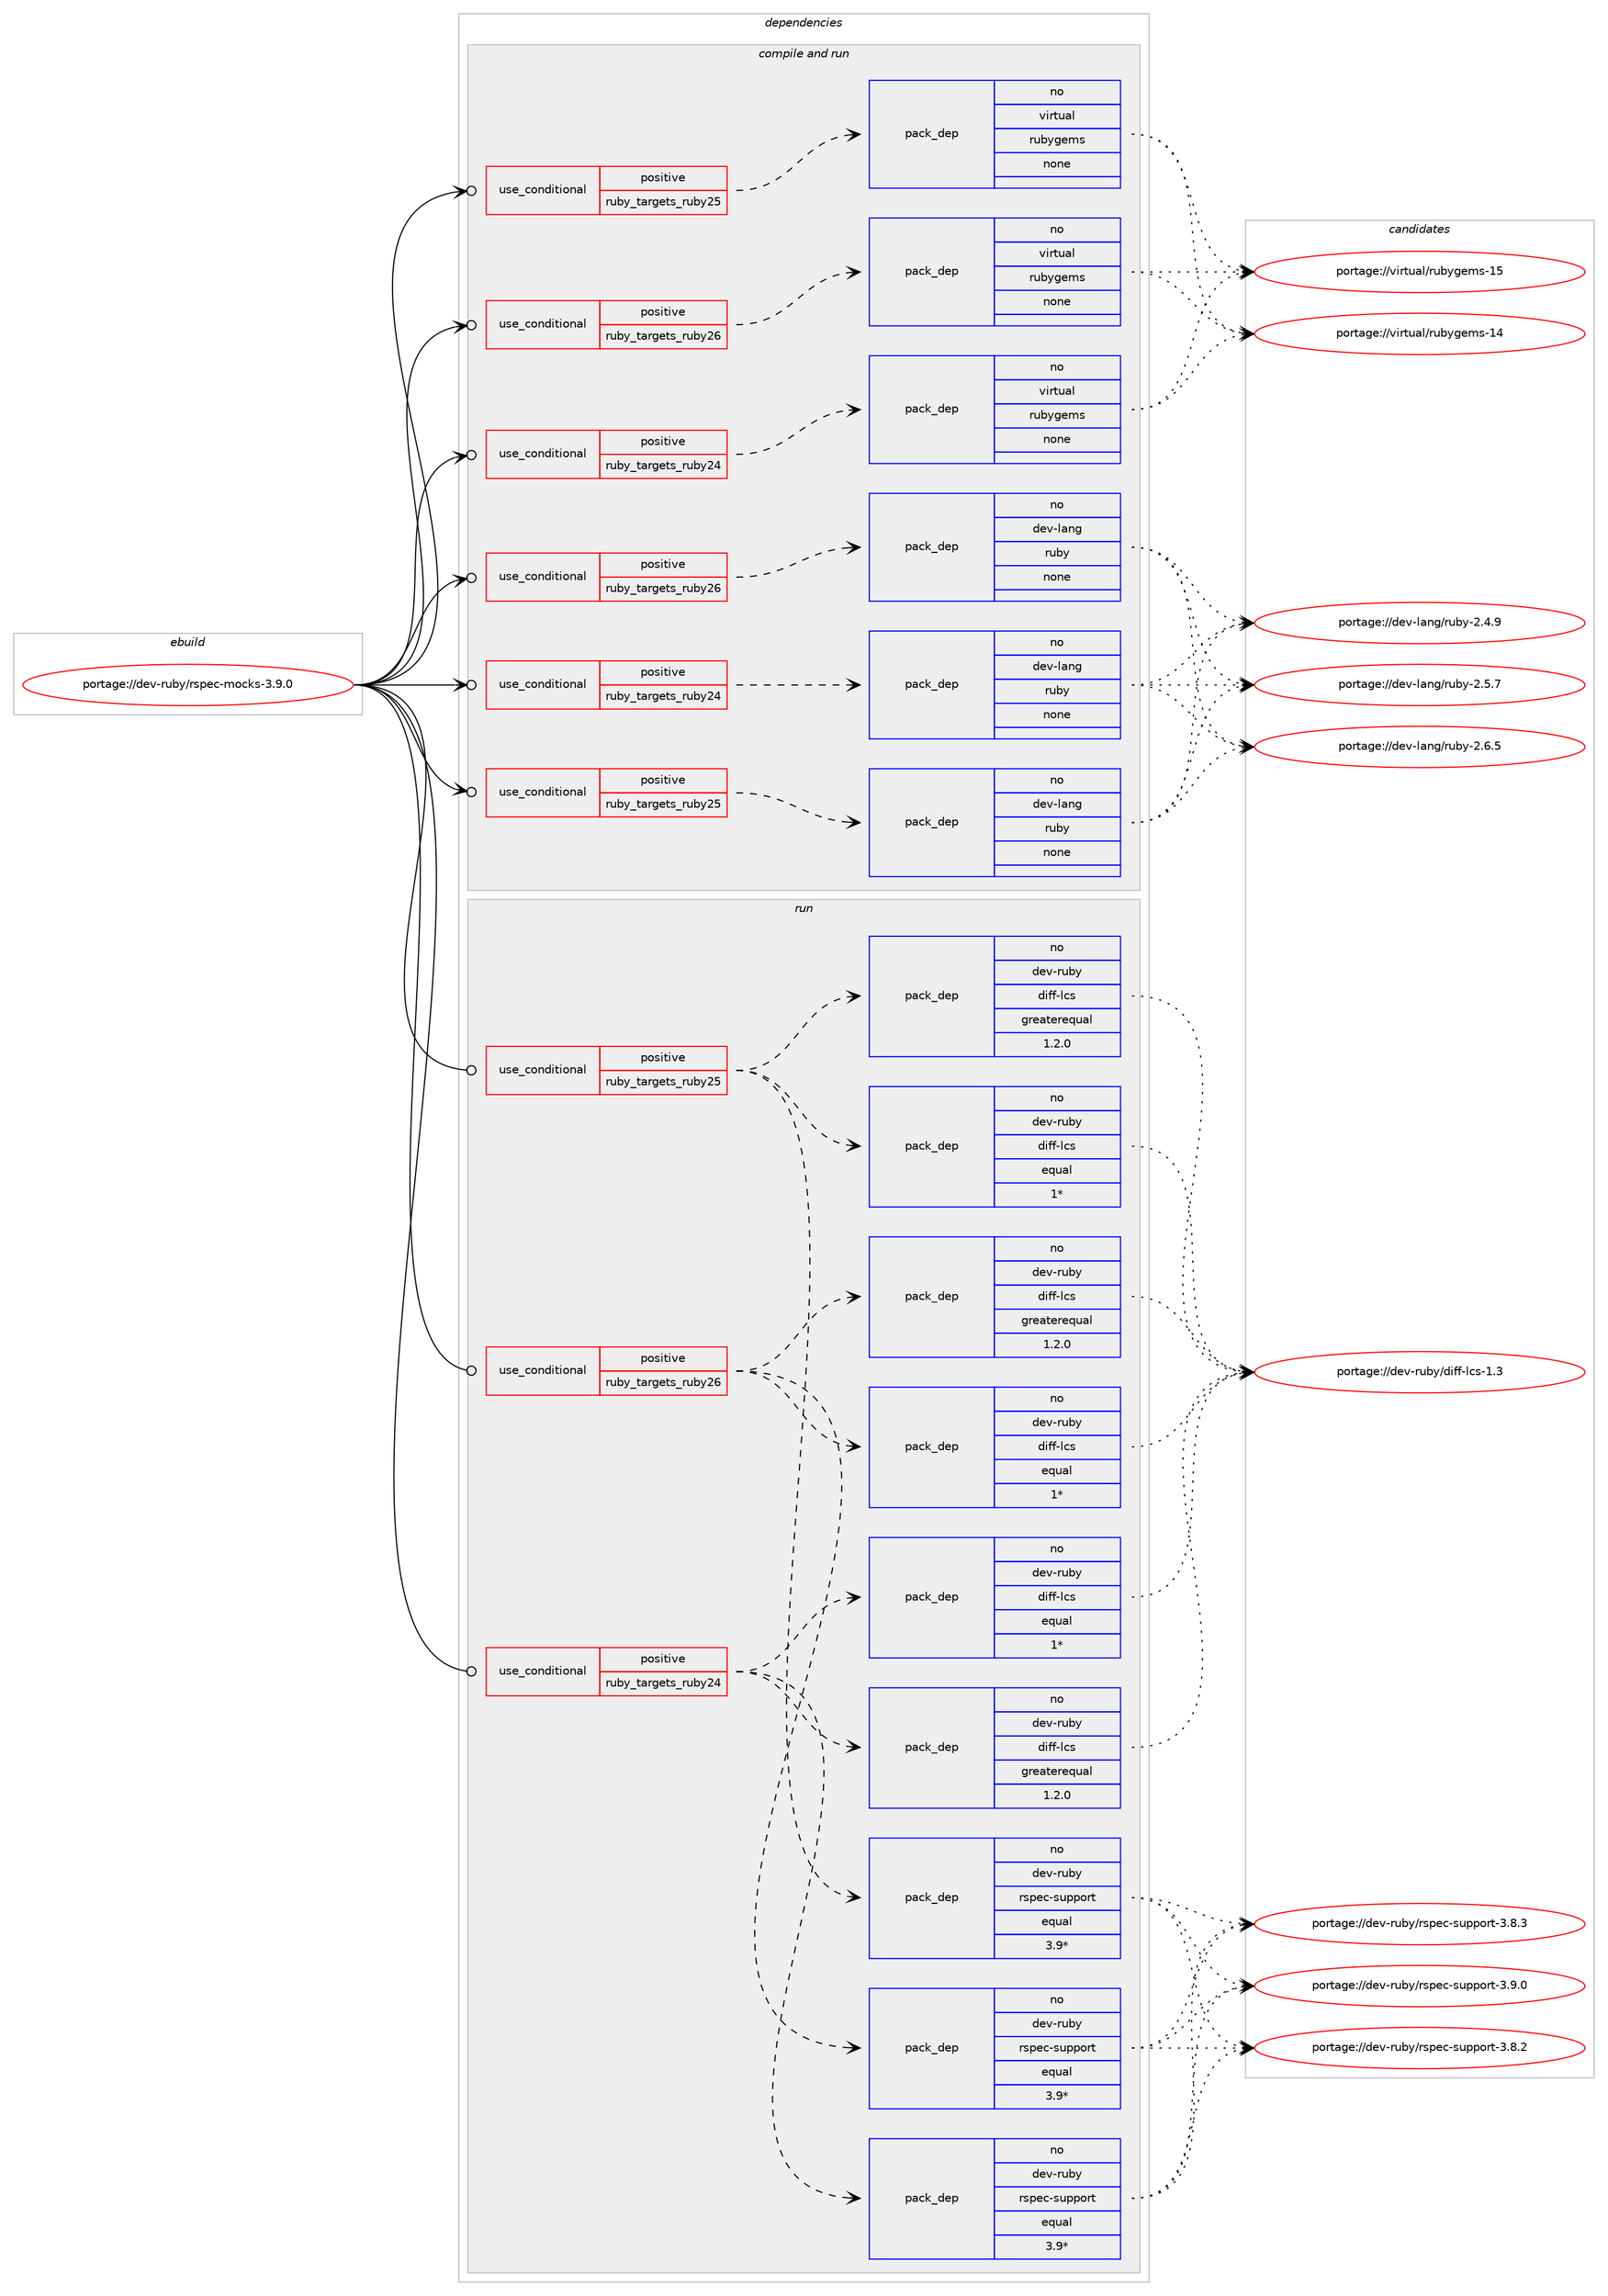 digraph prolog {

# *************
# Graph options
# *************

newrank=true;
concentrate=true;
compound=true;
graph [rankdir=LR,fontname=Helvetica,fontsize=10,ranksep=1.5];#, ranksep=2.5, nodesep=0.2];
edge  [arrowhead=vee];
node  [fontname=Helvetica,fontsize=10];

# **********
# The ebuild
# **********

subgraph cluster_leftcol {
color=gray;
rank=same;
label=<<i>ebuild</i>>;
id [label="portage://dev-ruby/rspec-mocks-3.9.0", color=red, width=4, href="../dev-ruby/rspec-mocks-3.9.0.svg"];
}

# ****************
# The dependencies
# ****************

subgraph cluster_midcol {
color=gray;
label=<<i>dependencies</i>>;
subgraph cluster_compile {
fillcolor="#eeeeee";
style=filled;
label=<<i>compile</i>>;
}
subgraph cluster_compileandrun {
fillcolor="#eeeeee";
style=filled;
label=<<i>compile and run</i>>;
subgraph cond62874 {
dependency242012 [label=<<TABLE BORDER="0" CELLBORDER="1" CELLSPACING="0" CELLPADDING="4"><TR><TD ROWSPAN="3" CELLPADDING="10">use_conditional</TD></TR><TR><TD>positive</TD></TR><TR><TD>ruby_targets_ruby24</TD></TR></TABLE>>, shape=none, color=red];
subgraph pack175583 {
dependency242013 [label=<<TABLE BORDER="0" CELLBORDER="1" CELLSPACING="0" CELLPADDING="4" WIDTH="220"><TR><TD ROWSPAN="6" CELLPADDING="30">pack_dep</TD></TR><TR><TD WIDTH="110">no</TD></TR><TR><TD>dev-lang</TD></TR><TR><TD>ruby</TD></TR><TR><TD>none</TD></TR><TR><TD></TD></TR></TABLE>>, shape=none, color=blue];
}
dependency242012:e -> dependency242013:w [weight=20,style="dashed",arrowhead="vee"];
}
id:e -> dependency242012:w [weight=20,style="solid",arrowhead="odotvee"];
subgraph cond62875 {
dependency242014 [label=<<TABLE BORDER="0" CELLBORDER="1" CELLSPACING="0" CELLPADDING="4"><TR><TD ROWSPAN="3" CELLPADDING="10">use_conditional</TD></TR><TR><TD>positive</TD></TR><TR><TD>ruby_targets_ruby24</TD></TR></TABLE>>, shape=none, color=red];
subgraph pack175584 {
dependency242015 [label=<<TABLE BORDER="0" CELLBORDER="1" CELLSPACING="0" CELLPADDING="4" WIDTH="220"><TR><TD ROWSPAN="6" CELLPADDING="30">pack_dep</TD></TR><TR><TD WIDTH="110">no</TD></TR><TR><TD>virtual</TD></TR><TR><TD>rubygems</TD></TR><TR><TD>none</TD></TR><TR><TD></TD></TR></TABLE>>, shape=none, color=blue];
}
dependency242014:e -> dependency242015:w [weight=20,style="dashed",arrowhead="vee"];
}
id:e -> dependency242014:w [weight=20,style="solid",arrowhead="odotvee"];
subgraph cond62876 {
dependency242016 [label=<<TABLE BORDER="0" CELLBORDER="1" CELLSPACING="0" CELLPADDING="4"><TR><TD ROWSPAN="3" CELLPADDING="10">use_conditional</TD></TR><TR><TD>positive</TD></TR><TR><TD>ruby_targets_ruby25</TD></TR></TABLE>>, shape=none, color=red];
subgraph pack175585 {
dependency242017 [label=<<TABLE BORDER="0" CELLBORDER="1" CELLSPACING="0" CELLPADDING="4" WIDTH="220"><TR><TD ROWSPAN="6" CELLPADDING="30">pack_dep</TD></TR><TR><TD WIDTH="110">no</TD></TR><TR><TD>dev-lang</TD></TR><TR><TD>ruby</TD></TR><TR><TD>none</TD></TR><TR><TD></TD></TR></TABLE>>, shape=none, color=blue];
}
dependency242016:e -> dependency242017:w [weight=20,style="dashed",arrowhead="vee"];
}
id:e -> dependency242016:w [weight=20,style="solid",arrowhead="odotvee"];
subgraph cond62877 {
dependency242018 [label=<<TABLE BORDER="0" CELLBORDER="1" CELLSPACING="0" CELLPADDING="4"><TR><TD ROWSPAN="3" CELLPADDING="10">use_conditional</TD></TR><TR><TD>positive</TD></TR><TR><TD>ruby_targets_ruby25</TD></TR></TABLE>>, shape=none, color=red];
subgraph pack175586 {
dependency242019 [label=<<TABLE BORDER="0" CELLBORDER="1" CELLSPACING="0" CELLPADDING="4" WIDTH="220"><TR><TD ROWSPAN="6" CELLPADDING="30">pack_dep</TD></TR><TR><TD WIDTH="110">no</TD></TR><TR><TD>virtual</TD></TR><TR><TD>rubygems</TD></TR><TR><TD>none</TD></TR><TR><TD></TD></TR></TABLE>>, shape=none, color=blue];
}
dependency242018:e -> dependency242019:w [weight=20,style="dashed",arrowhead="vee"];
}
id:e -> dependency242018:w [weight=20,style="solid",arrowhead="odotvee"];
subgraph cond62878 {
dependency242020 [label=<<TABLE BORDER="0" CELLBORDER="1" CELLSPACING="0" CELLPADDING="4"><TR><TD ROWSPAN="3" CELLPADDING="10">use_conditional</TD></TR><TR><TD>positive</TD></TR><TR><TD>ruby_targets_ruby26</TD></TR></TABLE>>, shape=none, color=red];
subgraph pack175587 {
dependency242021 [label=<<TABLE BORDER="0" CELLBORDER="1" CELLSPACING="0" CELLPADDING="4" WIDTH="220"><TR><TD ROWSPAN="6" CELLPADDING="30">pack_dep</TD></TR><TR><TD WIDTH="110">no</TD></TR><TR><TD>dev-lang</TD></TR><TR><TD>ruby</TD></TR><TR><TD>none</TD></TR><TR><TD></TD></TR></TABLE>>, shape=none, color=blue];
}
dependency242020:e -> dependency242021:w [weight=20,style="dashed",arrowhead="vee"];
}
id:e -> dependency242020:w [weight=20,style="solid",arrowhead="odotvee"];
subgraph cond62879 {
dependency242022 [label=<<TABLE BORDER="0" CELLBORDER="1" CELLSPACING="0" CELLPADDING="4"><TR><TD ROWSPAN="3" CELLPADDING="10">use_conditional</TD></TR><TR><TD>positive</TD></TR><TR><TD>ruby_targets_ruby26</TD></TR></TABLE>>, shape=none, color=red];
subgraph pack175588 {
dependency242023 [label=<<TABLE BORDER="0" CELLBORDER="1" CELLSPACING="0" CELLPADDING="4" WIDTH="220"><TR><TD ROWSPAN="6" CELLPADDING="30">pack_dep</TD></TR><TR><TD WIDTH="110">no</TD></TR><TR><TD>virtual</TD></TR><TR><TD>rubygems</TD></TR><TR><TD>none</TD></TR><TR><TD></TD></TR></TABLE>>, shape=none, color=blue];
}
dependency242022:e -> dependency242023:w [weight=20,style="dashed",arrowhead="vee"];
}
id:e -> dependency242022:w [weight=20,style="solid",arrowhead="odotvee"];
}
subgraph cluster_run {
fillcolor="#eeeeee";
style=filled;
label=<<i>run</i>>;
subgraph cond62880 {
dependency242024 [label=<<TABLE BORDER="0" CELLBORDER="1" CELLSPACING="0" CELLPADDING="4"><TR><TD ROWSPAN="3" CELLPADDING="10">use_conditional</TD></TR><TR><TD>positive</TD></TR><TR><TD>ruby_targets_ruby24</TD></TR></TABLE>>, shape=none, color=red];
subgraph pack175589 {
dependency242025 [label=<<TABLE BORDER="0" CELLBORDER="1" CELLSPACING="0" CELLPADDING="4" WIDTH="220"><TR><TD ROWSPAN="6" CELLPADDING="30">pack_dep</TD></TR><TR><TD WIDTH="110">no</TD></TR><TR><TD>dev-ruby</TD></TR><TR><TD>rspec-support</TD></TR><TR><TD>equal</TD></TR><TR><TD>3.9*</TD></TR></TABLE>>, shape=none, color=blue];
}
dependency242024:e -> dependency242025:w [weight=20,style="dashed",arrowhead="vee"];
subgraph pack175590 {
dependency242026 [label=<<TABLE BORDER="0" CELLBORDER="1" CELLSPACING="0" CELLPADDING="4" WIDTH="220"><TR><TD ROWSPAN="6" CELLPADDING="30">pack_dep</TD></TR><TR><TD WIDTH="110">no</TD></TR><TR><TD>dev-ruby</TD></TR><TR><TD>diff-lcs</TD></TR><TR><TD>greaterequal</TD></TR><TR><TD>1.2.0</TD></TR></TABLE>>, shape=none, color=blue];
}
dependency242024:e -> dependency242026:w [weight=20,style="dashed",arrowhead="vee"];
subgraph pack175591 {
dependency242027 [label=<<TABLE BORDER="0" CELLBORDER="1" CELLSPACING="0" CELLPADDING="4" WIDTH="220"><TR><TD ROWSPAN="6" CELLPADDING="30">pack_dep</TD></TR><TR><TD WIDTH="110">no</TD></TR><TR><TD>dev-ruby</TD></TR><TR><TD>diff-lcs</TD></TR><TR><TD>equal</TD></TR><TR><TD>1*</TD></TR></TABLE>>, shape=none, color=blue];
}
dependency242024:e -> dependency242027:w [weight=20,style="dashed",arrowhead="vee"];
}
id:e -> dependency242024:w [weight=20,style="solid",arrowhead="odot"];
subgraph cond62881 {
dependency242028 [label=<<TABLE BORDER="0" CELLBORDER="1" CELLSPACING="0" CELLPADDING="4"><TR><TD ROWSPAN="3" CELLPADDING="10">use_conditional</TD></TR><TR><TD>positive</TD></TR><TR><TD>ruby_targets_ruby25</TD></TR></TABLE>>, shape=none, color=red];
subgraph pack175592 {
dependency242029 [label=<<TABLE BORDER="0" CELLBORDER="1" CELLSPACING="0" CELLPADDING="4" WIDTH="220"><TR><TD ROWSPAN="6" CELLPADDING="30">pack_dep</TD></TR><TR><TD WIDTH="110">no</TD></TR><TR><TD>dev-ruby</TD></TR><TR><TD>rspec-support</TD></TR><TR><TD>equal</TD></TR><TR><TD>3.9*</TD></TR></TABLE>>, shape=none, color=blue];
}
dependency242028:e -> dependency242029:w [weight=20,style="dashed",arrowhead="vee"];
subgraph pack175593 {
dependency242030 [label=<<TABLE BORDER="0" CELLBORDER="1" CELLSPACING="0" CELLPADDING="4" WIDTH="220"><TR><TD ROWSPAN="6" CELLPADDING="30">pack_dep</TD></TR><TR><TD WIDTH="110">no</TD></TR><TR><TD>dev-ruby</TD></TR><TR><TD>diff-lcs</TD></TR><TR><TD>greaterequal</TD></TR><TR><TD>1.2.0</TD></TR></TABLE>>, shape=none, color=blue];
}
dependency242028:e -> dependency242030:w [weight=20,style="dashed",arrowhead="vee"];
subgraph pack175594 {
dependency242031 [label=<<TABLE BORDER="0" CELLBORDER="1" CELLSPACING="0" CELLPADDING="4" WIDTH="220"><TR><TD ROWSPAN="6" CELLPADDING="30">pack_dep</TD></TR><TR><TD WIDTH="110">no</TD></TR><TR><TD>dev-ruby</TD></TR><TR><TD>diff-lcs</TD></TR><TR><TD>equal</TD></TR><TR><TD>1*</TD></TR></TABLE>>, shape=none, color=blue];
}
dependency242028:e -> dependency242031:w [weight=20,style="dashed",arrowhead="vee"];
}
id:e -> dependency242028:w [weight=20,style="solid",arrowhead="odot"];
subgraph cond62882 {
dependency242032 [label=<<TABLE BORDER="0" CELLBORDER="1" CELLSPACING="0" CELLPADDING="4"><TR><TD ROWSPAN="3" CELLPADDING="10">use_conditional</TD></TR><TR><TD>positive</TD></TR><TR><TD>ruby_targets_ruby26</TD></TR></TABLE>>, shape=none, color=red];
subgraph pack175595 {
dependency242033 [label=<<TABLE BORDER="0" CELLBORDER="1" CELLSPACING="0" CELLPADDING="4" WIDTH="220"><TR><TD ROWSPAN="6" CELLPADDING="30">pack_dep</TD></TR><TR><TD WIDTH="110">no</TD></TR><TR><TD>dev-ruby</TD></TR><TR><TD>rspec-support</TD></TR><TR><TD>equal</TD></TR><TR><TD>3.9*</TD></TR></TABLE>>, shape=none, color=blue];
}
dependency242032:e -> dependency242033:w [weight=20,style="dashed",arrowhead="vee"];
subgraph pack175596 {
dependency242034 [label=<<TABLE BORDER="0" CELLBORDER="1" CELLSPACING="0" CELLPADDING="4" WIDTH="220"><TR><TD ROWSPAN="6" CELLPADDING="30">pack_dep</TD></TR><TR><TD WIDTH="110">no</TD></TR><TR><TD>dev-ruby</TD></TR><TR><TD>diff-lcs</TD></TR><TR><TD>greaterequal</TD></TR><TR><TD>1.2.0</TD></TR></TABLE>>, shape=none, color=blue];
}
dependency242032:e -> dependency242034:w [weight=20,style="dashed",arrowhead="vee"];
subgraph pack175597 {
dependency242035 [label=<<TABLE BORDER="0" CELLBORDER="1" CELLSPACING="0" CELLPADDING="4" WIDTH="220"><TR><TD ROWSPAN="6" CELLPADDING="30">pack_dep</TD></TR><TR><TD WIDTH="110">no</TD></TR><TR><TD>dev-ruby</TD></TR><TR><TD>diff-lcs</TD></TR><TR><TD>equal</TD></TR><TR><TD>1*</TD></TR></TABLE>>, shape=none, color=blue];
}
dependency242032:e -> dependency242035:w [weight=20,style="dashed",arrowhead="vee"];
}
id:e -> dependency242032:w [weight=20,style="solid",arrowhead="odot"];
}
}

# **************
# The candidates
# **************

subgraph cluster_choices {
rank=same;
color=gray;
label=<<i>candidates</i>>;

subgraph choice175583 {
color=black;
nodesep=1;
choiceportage10010111845108971101034711411798121455046524657 [label="portage://dev-lang/ruby-2.4.9", color=red, width=4,href="../dev-lang/ruby-2.4.9.svg"];
choiceportage10010111845108971101034711411798121455046534655 [label="portage://dev-lang/ruby-2.5.7", color=red, width=4,href="../dev-lang/ruby-2.5.7.svg"];
choiceportage10010111845108971101034711411798121455046544653 [label="portage://dev-lang/ruby-2.6.5", color=red, width=4,href="../dev-lang/ruby-2.6.5.svg"];
dependency242013:e -> choiceportage10010111845108971101034711411798121455046524657:w [style=dotted,weight="100"];
dependency242013:e -> choiceportage10010111845108971101034711411798121455046534655:w [style=dotted,weight="100"];
dependency242013:e -> choiceportage10010111845108971101034711411798121455046544653:w [style=dotted,weight="100"];
}
subgraph choice175584 {
color=black;
nodesep=1;
choiceportage118105114116117971084711411798121103101109115454952 [label="portage://virtual/rubygems-14", color=red, width=4,href="../virtual/rubygems-14.svg"];
choiceportage118105114116117971084711411798121103101109115454953 [label="portage://virtual/rubygems-15", color=red, width=4,href="../virtual/rubygems-15.svg"];
dependency242015:e -> choiceportage118105114116117971084711411798121103101109115454952:w [style=dotted,weight="100"];
dependency242015:e -> choiceportage118105114116117971084711411798121103101109115454953:w [style=dotted,weight="100"];
}
subgraph choice175585 {
color=black;
nodesep=1;
choiceportage10010111845108971101034711411798121455046524657 [label="portage://dev-lang/ruby-2.4.9", color=red, width=4,href="../dev-lang/ruby-2.4.9.svg"];
choiceportage10010111845108971101034711411798121455046534655 [label="portage://dev-lang/ruby-2.5.7", color=red, width=4,href="../dev-lang/ruby-2.5.7.svg"];
choiceportage10010111845108971101034711411798121455046544653 [label="portage://dev-lang/ruby-2.6.5", color=red, width=4,href="../dev-lang/ruby-2.6.5.svg"];
dependency242017:e -> choiceportage10010111845108971101034711411798121455046524657:w [style=dotted,weight="100"];
dependency242017:e -> choiceportage10010111845108971101034711411798121455046534655:w [style=dotted,weight="100"];
dependency242017:e -> choiceportage10010111845108971101034711411798121455046544653:w [style=dotted,weight="100"];
}
subgraph choice175586 {
color=black;
nodesep=1;
choiceportage118105114116117971084711411798121103101109115454952 [label="portage://virtual/rubygems-14", color=red, width=4,href="../virtual/rubygems-14.svg"];
choiceportage118105114116117971084711411798121103101109115454953 [label="portage://virtual/rubygems-15", color=red, width=4,href="../virtual/rubygems-15.svg"];
dependency242019:e -> choiceportage118105114116117971084711411798121103101109115454952:w [style=dotted,weight="100"];
dependency242019:e -> choiceportage118105114116117971084711411798121103101109115454953:w [style=dotted,weight="100"];
}
subgraph choice175587 {
color=black;
nodesep=1;
choiceportage10010111845108971101034711411798121455046524657 [label="portage://dev-lang/ruby-2.4.9", color=red, width=4,href="../dev-lang/ruby-2.4.9.svg"];
choiceportage10010111845108971101034711411798121455046534655 [label="portage://dev-lang/ruby-2.5.7", color=red, width=4,href="../dev-lang/ruby-2.5.7.svg"];
choiceportage10010111845108971101034711411798121455046544653 [label="portage://dev-lang/ruby-2.6.5", color=red, width=4,href="../dev-lang/ruby-2.6.5.svg"];
dependency242021:e -> choiceportage10010111845108971101034711411798121455046524657:w [style=dotted,weight="100"];
dependency242021:e -> choiceportage10010111845108971101034711411798121455046534655:w [style=dotted,weight="100"];
dependency242021:e -> choiceportage10010111845108971101034711411798121455046544653:w [style=dotted,weight="100"];
}
subgraph choice175588 {
color=black;
nodesep=1;
choiceportage118105114116117971084711411798121103101109115454952 [label="portage://virtual/rubygems-14", color=red, width=4,href="../virtual/rubygems-14.svg"];
choiceportage118105114116117971084711411798121103101109115454953 [label="portage://virtual/rubygems-15", color=red, width=4,href="../virtual/rubygems-15.svg"];
dependency242023:e -> choiceportage118105114116117971084711411798121103101109115454952:w [style=dotted,weight="100"];
dependency242023:e -> choiceportage118105114116117971084711411798121103101109115454953:w [style=dotted,weight="100"];
}
subgraph choice175589 {
color=black;
nodesep=1;
choiceportage1001011184511411798121471141151121019945115117112112111114116455146564650 [label="portage://dev-ruby/rspec-support-3.8.2", color=red, width=4,href="../dev-ruby/rspec-support-3.8.2.svg"];
choiceportage1001011184511411798121471141151121019945115117112112111114116455146564651 [label="portage://dev-ruby/rspec-support-3.8.3", color=red, width=4,href="../dev-ruby/rspec-support-3.8.3.svg"];
choiceportage1001011184511411798121471141151121019945115117112112111114116455146574648 [label="portage://dev-ruby/rspec-support-3.9.0", color=red, width=4,href="../dev-ruby/rspec-support-3.9.0.svg"];
dependency242025:e -> choiceportage1001011184511411798121471141151121019945115117112112111114116455146564650:w [style=dotted,weight="100"];
dependency242025:e -> choiceportage1001011184511411798121471141151121019945115117112112111114116455146564651:w [style=dotted,weight="100"];
dependency242025:e -> choiceportage1001011184511411798121471141151121019945115117112112111114116455146574648:w [style=dotted,weight="100"];
}
subgraph choice175590 {
color=black;
nodesep=1;
choiceportage100101118451141179812147100105102102451089911545494651 [label="portage://dev-ruby/diff-lcs-1.3", color=red, width=4,href="../dev-ruby/diff-lcs-1.3.svg"];
dependency242026:e -> choiceportage100101118451141179812147100105102102451089911545494651:w [style=dotted,weight="100"];
}
subgraph choice175591 {
color=black;
nodesep=1;
choiceportage100101118451141179812147100105102102451089911545494651 [label="portage://dev-ruby/diff-lcs-1.3", color=red, width=4,href="../dev-ruby/diff-lcs-1.3.svg"];
dependency242027:e -> choiceportage100101118451141179812147100105102102451089911545494651:w [style=dotted,weight="100"];
}
subgraph choice175592 {
color=black;
nodesep=1;
choiceportage1001011184511411798121471141151121019945115117112112111114116455146564650 [label="portage://dev-ruby/rspec-support-3.8.2", color=red, width=4,href="../dev-ruby/rspec-support-3.8.2.svg"];
choiceportage1001011184511411798121471141151121019945115117112112111114116455146564651 [label="portage://dev-ruby/rspec-support-3.8.3", color=red, width=4,href="../dev-ruby/rspec-support-3.8.3.svg"];
choiceportage1001011184511411798121471141151121019945115117112112111114116455146574648 [label="portage://dev-ruby/rspec-support-3.9.0", color=red, width=4,href="../dev-ruby/rspec-support-3.9.0.svg"];
dependency242029:e -> choiceportage1001011184511411798121471141151121019945115117112112111114116455146564650:w [style=dotted,weight="100"];
dependency242029:e -> choiceportage1001011184511411798121471141151121019945115117112112111114116455146564651:w [style=dotted,weight="100"];
dependency242029:e -> choiceportage1001011184511411798121471141151121019945115117112112111114116455146574648:w [style=dotted,weight="100"];
}
subgraph choice175593 {
color=black;
nodesep=1;
choiceportage100101118451141179812147100105102102451089911545494651 [label="portage://dev-ruby/diff-lcs-1.3", color=red, width=4,href="../dev-ruby/diff-lcs-1.3.svg"];
dependency242030:e -> choiceportage100101118451141179812147100105102102451089911545494651:w [style=dotted,weight="100"];
}
subgraph choice175594 {
color=black;
nodesep=1;
choiceportage100101118451141179812147100105102102451089911545494651 [label="portage://dev-ruby/diff-lcs-1.3", color=red, width=4,href="../dev-ruby/diff-lcs-1.3.svg"];
dependency242031:e -> choiceportage100101118451141179812147100105102102451089911545494651:w [style=dotted,weight="100"];
}
subgraph choice175595 {
color=black;
nodesep=1;
choiceportage1001011184511411798121471141151121019945115117112112111114116455146564650 [label="portage://dev-ruby/rspec-support-3.8.2", color=red, width=4,href="../dev-ruby/rspec-support-3.8.2.svg"];
choiceportage1001011184511411798121471141151121019945115117112112111114116455146564651 [label="portage://dev-ruby/rspec-support-3.8.3", color=red, width=4,href="../dev-ruby/rspec-support-3.8.3.svg"];
choiceportage1001011184511411798121471141151121019945115117112112111114116455146574648 [label="portage://dev-ruby/rspec-support-3.9.0", color=red, width=4,href="../dev-ruby/rspec-support-3.9.0.svg"];
dependency242033:e -> choiceportage1001011184511411798121471141151121019945115117112112111114116455146564650:w [style=dotted,weight="100"];
dependency242033:e -> choiceportage1001011184511411798121471141151121019945115117112112111114116455146564651:w [style=dotted,weight="100"];
dependency242033:e -> choiceportage1001011184511411798121471141151121019945115117112112111114116455146574648:w [style=dotted,weight="100"];
}
subgraph choice175596 {
color=black;
nodesep=1;
choiceportage100101118451141179812147100105102102451089911545494651 [label="portage://dev-ruby/diff-lcs-1.3", color=red, width=4,href="../dev-ruby/diff-lcs-1.3.svg"];
dependency242034:e -> choiceportage100101118451141179812147100105102102451089911545494651:w [style=dotted,weight="100"];
}
subgraph choice175597 {
color=black;
nodesep=1;
choiceportage100101118451141179812147100105102102451089911545494651 [label="portage://dev-ruby/diff-lcs-1.3", color=red, width=4,href="../dev-ruby/diff-lcs-1.3.svg"];
dependency242035:e -> choiceportage100101118451141179812147100105102102451089911545494651:w [style=dotted,weight="100"];
}
}

}
